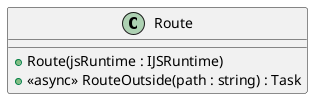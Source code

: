 @startuml Route
class Route  {
    + Route(jsRuntime : IJSRuntime)
    + <<async>> RouteOutside(path : string) : Task
}
@enduml